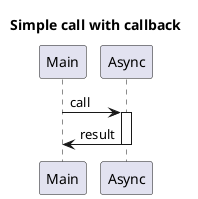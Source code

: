 @startuml
title Simple call with callback
Main -> Async: call
activate Async

Async -> Main: result
deactivate Async

@enduml